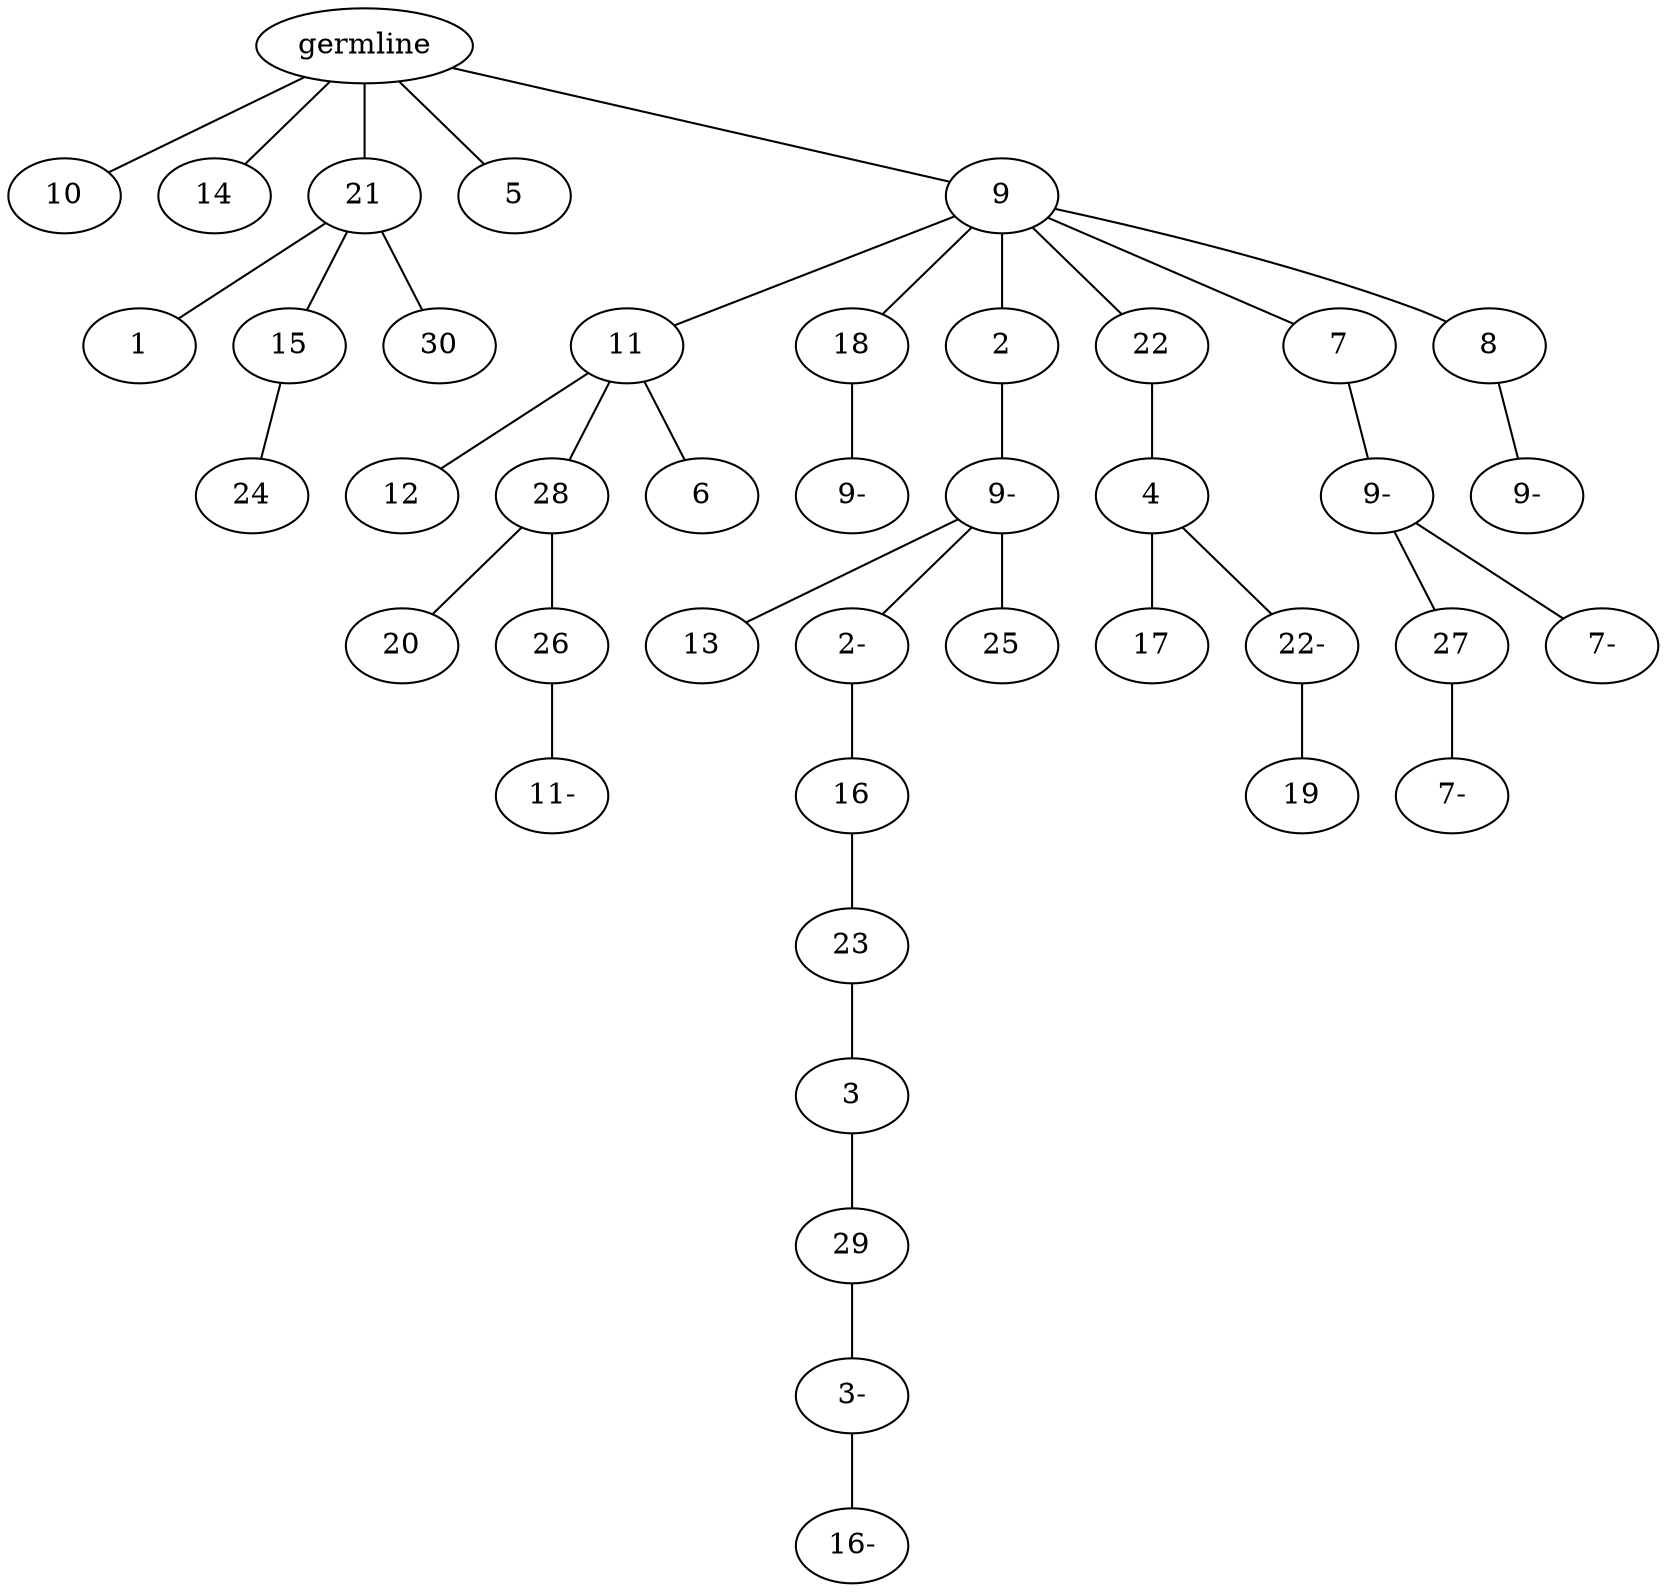 graph tree {
    "140516103121840" [label="germline"];
    "140516103037808" [label="10"];
    "140516103039344" [label="14"];
    "140516103039440" [label="21"];
    "140516102735616" [label="1"];
    "140516102736192" [label="15"];
    "140516102737248" [label="24"];
    "140516102736240" [label="30"];
    "140516102737152" [label="5"];
    "140516102737008" [label="9"];
    "140516102736768" [label="11"];
    "140516102800000" [label="12"];
    "140516102799472" [label="28"];
    "140516102799904" [label="20"];
    "140516102799424" [label="26"];
    "140516102800336" [label="11-"];
    "140516102800192" [label="6"];
    "140516102737872" [label="18"];
    "140516102888752" [label="9-"];
    "140516102737392" [label="2"];
    "140516102799760" [label="9-"];
    "140516102800576" [label="13"];
    "140516102800672" [label="2-"];
    "140516102801104" [label="16"];
    "140516102801152" [label="23"];
    "140516102801776" [label="3"];
    "140516102802064" [label="29"];
    "140516102802352" [label="3-"];
    "140516102802640" [label="16-"];
    "140516102800864" [label="25"];
    "140516102800720" [label="22"];
    "140516102800048" [label="4"];
    "140516102800624" [label="17"];
    "140516102802016" [label="22-"];
    "140516102801488" [label="19"];
    "140516102802880" [label="7"];
    "140516102802496" [label="9-"];
    "140516102801392" [label="27"];
    "140516102802160" [label="7-"];
    "140516102800288" [label="7-"];
    "140516102802832" [label="8"];
    "140516102802112" [label="9-"];
    "140516103121840" -- "140516103037808";
    "140516103121840" -- "140516103039344";
    "140516103121840" -- "140516103039440";
    "140516103121840" -- "140516102737152";
    "140516103121840" -- "140516102737008";
    "140516103039440" -- "140516102735616";
    "140516103039440" -- "140516102736192";
    "140516103039440" -- "140516102736240";
    "140516102736192" -- "140516102737248";
    "140516102737008" -- "140516102736768";
    "140516102737008" -- "140516102737872";
    "140516102737008" -- "140516102737392";
    "140516102737008" -- "140516102800720";
    "140516102737008" -- "140516102802880";
    "140516102737008" -- "140516102802832";
    "140516102736768" -- "140516102800000";
    "140516102736768" -- "140516102799472";
    "140516102736768" -- "140516102800192";
    "140516102799472" -- "140516102799904";
    "140516102799472" -- "140516102799424";
    "140516102799424" -- "140516102800336";
    "140516102737872" -- "140516102888752";
    "140516102737392" -- "140516102799760";
    "140516102799760" -- "140516102800576";
    "140516102799760" -- "140516102800672";
    "140516102799760" -- "140516102800864";
    "140516102800672" -- "140516102801104";
    "140516102801104" -- "140516102801152";
    "140516102801152" -- "140516102801776";
    "140516102801776" -- "140516102802064";
    "140516102802064" -- "140516102802352";
    "140516102802352" -- "140516102802640";
    "140516102800720" -- "140516102800048";
    "140516102800048" -- "140516102800624";
    "140516102800048" -- "140516102802016";
    "140516102802016" -- "140516102801488";
    "140516102802880" -- "140516102802496";
    "140516102802496" -- "140516102801392";
    "140516102802496" -- "140516102800288";
    "140516102801392" -- "140516102802160";
    "140516102802832" -- "140516102802112";
}
